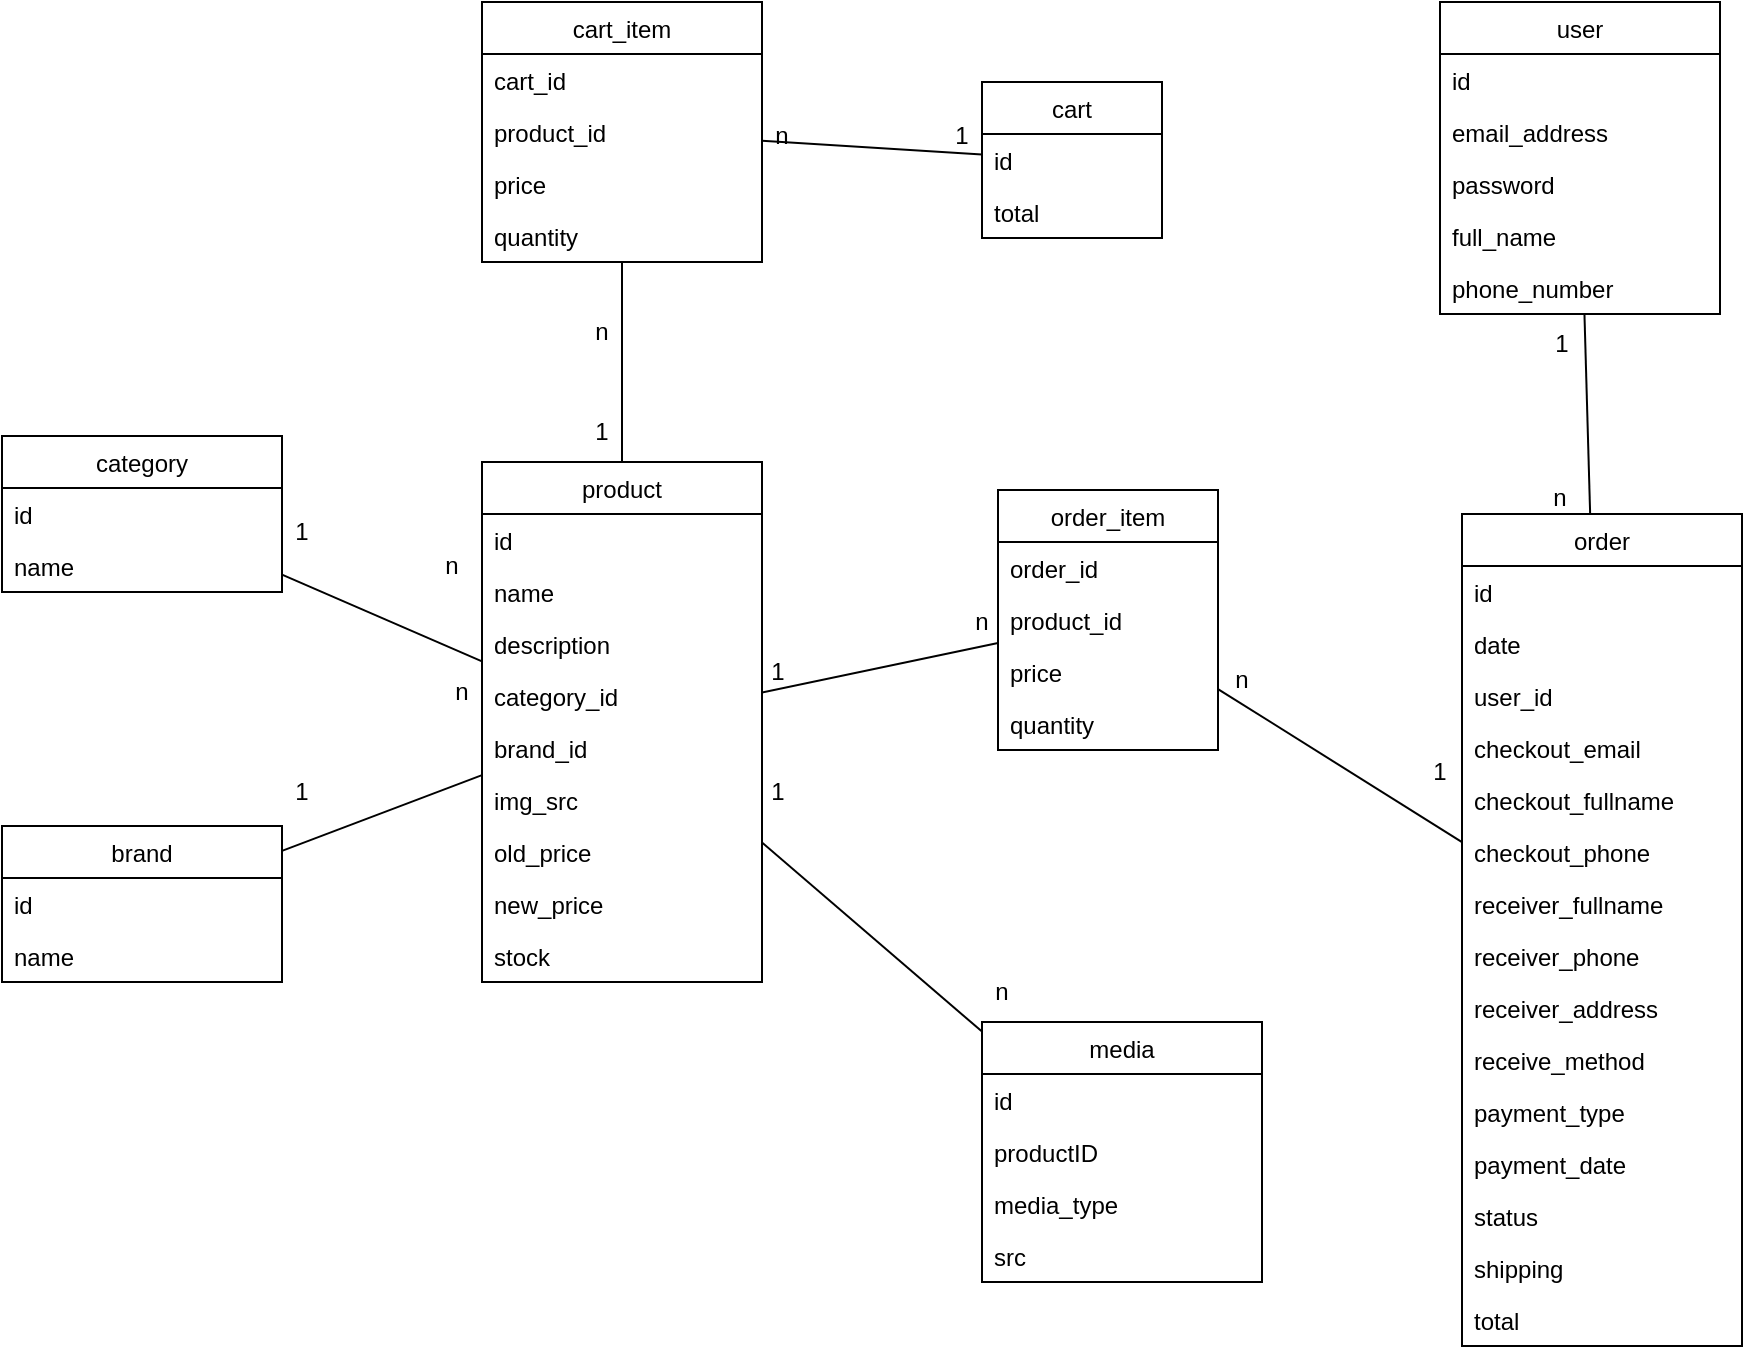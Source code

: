 <mxfile version="20.8.3" type="device"><diagram id="R2lEEEUBdFMjLlhIrx00" name="Page-1"><mxGraphModel dx="1674" dy="699" grid="1" gridSize="10" guides="1" tooltips="1" connect="1" arrows="1" fold="1" page="1" pageScale="1" pageWidth="850" pageHeight="1100" math="0" shadow="0" extFonts="Permanent Marker^https://fonts.googleapis.com/css?family=Permanent+Marker"><root><mxCell id="0"/><mxCell id="1" parent="0"/><mxCell id="AOIVRRmijabakBwPdSGe-1" value="user" style="swimlane;fontStyle=0;childLayout=stackLayout;horizontal=1;startSize=26;fillColor=none;horizontalStack=0;resizeParent=1;resizeParentMax=0;resizeLast=0;collapsible=1;marginBottom=0;" parent="1" vertex="1"><mxGeometry x="939" width="140" height="156" as="geometry"/></mxCell><mxCell id="AOIVRRmijabakBwPdSGe-2" value="id" style="text;strokeColor=none;fillColor=none;align=left;verticalAlign=top;spacingLeft=4;spacingRight=4;overflow=hidden;rotatable=0;points=[[0,0.5],[1,0.5]];portConstraint=eastwest;" parent="AOIVRRmijabakBwPdSGe-1" vertex="1"><mxGeometry y="26" width="140" height="26" as="geometry"/></mxCell><mxCell id="AOIVRRmijabakBwPdSGe-3" value="email_address&#10;" style="text;strokeColor=none;fillColor=none;align=left;verticalAlign=top;spacingLeft=4;spacingRight=4;overflow=hidden;rotatable=0;points=[[0,0.5],[1,0.5]];portConstraint=eastwest;" parent="AOIVRRmijabakBwPdSGe-1" vertex="1"><mxGeometry y="52" width="140" height="26" as="geometry"/></mxCell><mxCell id="AOIVRRmijabakBwPdSGe-4" value="password" style="text;strokeColor=none;fillColor=none;align=left;verticalAlign=top;spacingLeft=4;spacingRight=4;overflow=hidden;rotatable=0;points=[[0,0.5],[1,0.5]];portConstraint=eastwest;" parent="AOIVRRmijabakBwPdSGe-1" vertex="1"><mxGeometry y="78" width="140" height="26" as="geometry"/></mxCell><mxCell id="AOIVRRmijabakBwPdSGe-5" value="full_name" style="text;strokeColor=none;fillColor=none;align=left;verticalAlign=top;spacingLeft=4;spacingRight=4;overflow=hidden;rotatable=0;points=[[0,0.5],[1,0.5]];portConstraint=eastwest;" parent="AOIVRRmijabakBwPdSGe-1" vertex="1"><mxGeometry y="104" width="140" height="26" as="geometry"/></mxCell><mxCell id="AOIVRRmijabakBwPdSGe-6" value="phone_number" style="text;strokeColor=none;fillColor=none;align=left;verticalAlign=top;spacingLeft=4;spacingRight=4;overflow=hidden;rotatable=0;points=[[0,0.5],[1,0.5]];portConstraint=eastwest;" parent="AOIVRRmijabakBwPdSGe-1" vertex="1"><mxGeometry y="130" width="140" height="26" as="geometry"/></mxCell><mxCell id="AOIVRRmijabakBwPdSGe-7" value="cart_item" style="swimlane;fontStyle=0;childLayout=stackLayout;horizontal=1;startSize=26;fillColor=none;horizontalStack=0;resizeParent=1;resizeParentMax=0;resizeLast=0;collapsible=1;marginBottom=0;" parent="1" vertex="1"><mxGeometry x="460" width="140" height="130" as="geometry"/></mxCell><mxCell id="8pxvLYADwzIaKunSO1bJ-53" value="cart_id" style="text;strokeColor=none;fillColor=none;align=left;verticalAlign=top;spacingLeft=4;spacingRight=4;overflow=hidden;rotatable=0;points=[[0,0.5],[1,0.5]];portConstraint=eastwest;" parent="AOIVRRmijabakBwPdSGe-7" vertex="1"><mxGeometry y="26" width="140" height="26" as="geometry"/></mxCell><mxCell id="8pxvLYADwzIaKunSO1bJ-1" value="product_id" style="text;strokeColor=none;fillColor=none;align=left;verticalAlign=top;spacingLeft=4;spacingRight=4;overflow=hidden;rotatable=0;points=[[0,0.5],[1,0.5]];portConstraint=eastwest;" parent="AOIVRRmijabakBwPdSGe-7" vertex="1"><mxGeometry y="52" width="140" height="26" as="geometry"/></mxCell><mxCell id="8pxvLYADwzIaKunSO1bJ-2" value="price" style="text;strokeColor=none;fillColor=none;align=left;verticalAlign=top;spacingLeft=4;spacingRight=4;overflow=hidden;rotatable=0;points=[[0,0.5],[1,0.5]];portConstraint=eastwest;" parent="AOIVRRmijabakBwPdSGe-7" vertex="1"><mxGeometry y="78" width="140" height="26" as="geometry"/></mxCell><mxCell id="8pxvLYADwzIaKunSO1bJ-3" value="quantity" style="text;strokeColor=none;fillColor=none;align=left;verticalAlign=top;spacingLeft=4;spacingRight=4;overflow=hidden;rotatable=0;points=[[0,0.5],[1,0.5]];portConstraint=eastwest;" parent="AOIVRRmijabakBwPdSGe-7" vertex="1"><mxGeometry y="104" width="140" height="26" as="geometry"/></mxCell><mxCell id="8pxvLYADwzIaKunSO1bJ-4" value="cart" style="swimlane;fontStyle=0;childLayout=stackLayout;horizontal=1;startSize=26;fillColor=none;horizontalStack=0;resizeParent=1;resizeParentMax=0;resizeLast=0;collapsible=1;marginBottom=0;" parent="1" vertex="1"><mxGeometry x="710" y="40" width="90" height="78" as="geometry"/></mxCell><mxCell id="8pxvLYADwzIaKunSO1bJ-5" value="id" style="text;strokeColor=none;fillColor=none;align=left;verticalAlign=top;spacingLeft=4;spacingRight=4;overflow=hidden;rotatable=0;points=[[0,0.5],[1,0.5]];portConstraint=eastwest;" parent="8pxvLYADwzIaKunSO1bJ-4" vertex="1"><mxGeometry y="26" width="90" height="26" as="geometry"/></mxCell><mxCell id="jsJ63ZfzoqXF0xQyfhhA-46" value="total" style="text;strokeColor=none;fillColor=none;align=left;verticalAlign=top;spacingLeft=4;spacingRight=4;overflow=hidden;rotatable=0;points=[[0,0.5],[1,0.5]];portConstraint=eastwest;" parent="8pxvLYADwzIaKunSO1bJ-4" vertex="1"><mxGeometry y="52" width="90" height="26" as="geometry"/></mxCell><mxCell id="8pxvLYADwzIaKunSO1bJ-10" value="" style="endArrow=none;html=1;rounded=0;" parent="1" source="8pxvLYADwzIaKunSO1bJ-4" target="AOIVRRmijabakBwPdSGe-7" edge="1"><mxGeometry width="50" height="50" relative="1" as="geometry"><mxPoint x="550" y="410" as="sourcePoint"/><mxPoint x="600" y="360" as="targetPoint"/></mxGeometry></mxCell><mxCell id="8pxvLYADwzIaKunSO1bJ-11" value="n" style="text;html=1;strokeColor=none;fillColor=none;align=center;verticalAlign=middle;whiteSpace=wrap;rounded=0;" parent="1" vertex="1"><mxGeometry x="580" y="52" width="60" height="30" as="geometry"/></mxCell><mxCell id="8pxvLYADwzIaKunSO1bJ-12" value="1" style="text;html=1;strokeColor=none;fillColor=none;align=center;verticalAlign=middle;whiteSpace=wrap;rounded=0;" parent="1" vertex="1"><mxGeometry x="670" y="52" width="60" height="30" as="geometry"/></mxCell><mxCell id="8pxvLYADwzIaKunSO1bJ-13" value="product" style="swimlane;fontStyle=0;childLayout=stackLayout;horizontal=1;startSize=26;fillColor=none;horizontalStack=0;resizeParent=1;resizeParentMax=0;resizeLast=0;collapsible=1;marginBottom=0;" parent="1" vertex="1"><mxGeometry x="460" y="230" width="140" height="260" as="geometry"/></mxCell><mxCell id="8pxvLYADwzIaKunSO1bJ-14" value="id" style="text;strokeColor=none;fillColor=none;align=left;verticalAlign=top;spacingLeft=4;spacingRight=4;overflow=hidden;rotatable=0;points=[[0,0.5],[1,0.5]];portConstraint=eastwest;" parent="8pxvLYADwzIaKunSO1bJ-13" vertex="1"><mxGeometry y="26" width="140" height="26" as="geometry"/></mxCell><mxCell id="8pxvLYADwzIaKunSO1bJ-15" value="name" style="text;strokeColor=none;fillColor=none;align=left;verticalAlign=top;spacingLeft=4;spacingRight=4;overflow=hidden;rotatable=0;points=[[0,0.5],[1,0.5]];portConstraint=eastwest;" parent="8pxvLYADwzIaKunSO1bJ-13" vertex="1"><mxGeometry y="52" width="140" height="26" as="geometry"/></mxCell><mxCell id="8pxvLYADwzIaKunSO1bJ-16" value="description" style="text;strokeColor=none;fillColor=none;align=left;verticalAlign=top;spacingLeft=4;spacingRight=4;overflow=hidden;rotatable=0;points=[[0,0.5],[1,0.5]];portConstraint=eastwest;" parent="8pxvLYADwzIaKunSO1bJ-13" vertex="1"><mxGeometry y="78" width="140" height="26" as="geometry"/></mxCell><mxCell id="8pxvLYADwzIaKunSO1bJ-17" value="category_id" style="text;strokeColor=none;fillColor=none;align=left;verticalAlign=top;spacingLeft=4;spacingRight=4;overflow=hidden;rotatable=0;points=[[0,0.5],[1,0.5]];portConstraint=eastwest;" parent="8pxvLYADwzIaKunSO1bJ-13" vertex="1"><mxGeometry y="104" width="140" height="26" as="geometry"/></mxCell><mxCell id="8pxvLYADwzIaKunSO1bJ-18" value="brand_id" style="text;strokeColor=none;fillColor=none;align=left;verticalAlign=top;spacingLeft=4;spacingRight=4;overflow=hidden;rotatable=0;points=[[0,0.5],[1,0.5]];portConstraint=eastwest;" parent="8pxvLYADwzIaKunSO1bJ-13" vertex="1"><mxGeometry y="130" width="140" height="26" as="geometry"/></mxCell><mxCell id="8pxvLYADwzIaKunSO1bJ-19" value="img_src" style="text;strokeColor=none;fillColor=none;align=left;verticalAlign=top;spacingLeft=4;spacingRight=4;overflow=hidden;rotatable=0;points=[[0,0.5],[1,0.5]];portConstraint=eastwest;" parent="8pxvLYADwzIaKunSO1bJ-13" vertex="1"><mxGeometry y="156" width="140" height="26" as="geometry"/></mxCell><mxCell id="U6zArYhc6UA43MNWTHpg-2" value="old_price" style="text;strokeColor=none;fillColor=none;align=left;verticalAlign=top;spacingLeft=4;spacingRight=4;overflow=hidden;rotatable=0;points=[[0,0.5],[1,0.5]];portConstraint=eastwest;" parent="8pxvLYADwzIaKunSO1bJ-13" vertex="1"><mxGeometry y="182" width="140" height="26" as="geometry"/></mxCell><mxCell id="U6zArYhc6UA43MNWTHpg-1" value="new_price" style="text;strokeColor=none;fillColor=none;align=left;verticalAlign=top;spacingLeft=4;spacingRight=4;overflow=hidden;rotatable=0;points=[[0,0.5],[1,0.5]];portConstraint=eastwest;" parent="8pxvLYADwzIaKunSO1bJ-13" vertex="1"><mxGeometry y="208" width="140" height="26" as="geometry"/></mxCell><mxCell id="jaw4BqFdXXv8Pr4fRO-7-1" value="stock" style="text;strokeColor=none;fillColor=none;align=left;verticalAlign=top;spacingLeft=4;spacingRight=4;overflow=hidden;rotatable=0;points=[[0,0.5],[1,0.5]];portConstraint=eastwest;" parent="8pxvLYADwzIaKunSO1bJ-13" vertex="1"><mxGeometry y="234" width="140" height="26" as="geometry"/></mxCell><mxCell id="8pxvLYADwzIaKunSO1bJ-20" value="category" style="swimlane;fontStyle=0;childLayout=stackLayout;horizontal=1;startSize=26;fillColor=none;horizontalStack=0;resizeParent=1;resizeParentMax=0;resizeLast=0;collapsible=1;marginBottom=0;" parent="1" vertex="1"><mxGeometry x="220" y="217" width="140" height="78" as="geometry"/></mxCell><mxCell id="8pxvLYADwzIaKunSO1bJ-21" value="id" style="text;strokeColor=none;fillColor=none;align=left;verticalAlign=top;spacingLeft=4;spacingRight=4;overflow=hidden;rotatable=0;points=[[0,0.5],[1,0.5]];portConstraint=eastwest;" parent="8pxvLYADwzIaKunSO1bJ-20" vertex="1"><mxGeometry y="26" width="140" height="26" as="geometry"/></mxCell><mxCell id="8pxvLYADwzIaKunSO1bJ-22" value="name" style="text;strokeColor=none;fillColor=none;align=left;verticalAlign=top;spacingLeft=4;spacingRight=4;overflow=hidden;rotatable=0;points=[[0,0.5],[1,0.5]];portConstraint=eastwest;" parent="8pxvLYADwzIaKunSO1bJ-20" vertex="1"><mxGeometry y="52" width="140" height="26" as="geometry"/></mxCell><mxCell id="8pxvLYADwzIaKunSO1bJ-27" value="brand" style="swimlane;fontStyle=0;childLayout=stackLayout;horizontal=1;startSize=26;fillColor=none;horizontalStack=0;resizeParent=1;resizeParentMax=0;resizeLast=0;collapsible=1;marginBottom=0;" parent="1" vertex="1"><mxGeometry x="220" y="412" width="140" height="78" as="geometry"/></mxCell><mxCell id="8pxvLYADwzIaKunSO1bJ-28" value="id" style="text;strokeColor=none;fillColor=none;align=left;verticalAlign=top;spacingLeft=4;spacingRight=4;overflow=hidden;rotatable=0;points=[[0,0.5],[1,0.5]];portConstraint=eastwest;" parent="8pxvLYADwzIaKunSO1bJ-27" vertex="1"><mxGeometry y="26" width="140" height="26" as="geometry"/></mxCell><mxCell id="8pxvLYADwzIaKunSO1bJ-29" value="name" style="text;strokeColor=none;fillColor=none;align=left;verticalAlign=top;spacingLeft=4;spacingRight=4;overflow=hidden;rotatable=0;points=[[0,0.5],[1,0.5]];portConstraint=eastwest;" parent="8pxvLYADwzIaKunSO1bJ-27" vertex="1"><mxGeometry y="52" width="140" height="26" as="geometry"/></mxCell><mxCell id="8pxvLYADwzIaKunSO1bJ-34" value="" style="endArrow=none;html=1;rounded=0;" parent="1" source="8pxvLYADwzIaKunSO1bJ-13" target="AOIVRRmijabakBwPdSGe-7" edge="1"><mxGeometry width="50" height="50" relative="1" as="geometry"><mxPoint x="510" y="340" as="sourcePoint"/><mxPoint x="560" y="290" as="targetPoint"/></mxGeometry></mxCell><mxCell id="8pxvLYADwzIaKunSO1bJ-35" value="n" style="text;html=1;strokeColor=none;fillColor=none;align=center;verticalAlign=middle;whiteSpace=wrap;rounded=0;" parent="1" vertex="1"><mxGeometry x="490" y="150" width="60" height="30" as="geometry"/></mxCell><mxCell id="8pxvLYADwzIaKunSO1bJ-36" value="1" style="text;html=1;strokeColor=none;fillColor=none;align=center;verticalAlign=middle;whiteSpace=wrap;rounded=0;" parent="1" vertex="1"><mxGeometry x="490" y="200" width="60" height="30" as="geometry"/></mxCell><mxCell id="8pxvLYADwzIaKunSO1bJ-39" value="" style="endArrow=none;html=1;rounded=0;" parent="1" source="8pxvLYADwzIaKunSO1bJ-13" target="8pxvLYADwzIaKunSO1bJ-20" edge="1"><mxGeometry width="50" height="50" relative="1" as="geometry"><mxPoint x="510" y="340" as="sourcePoint"/><mxPoint x="560" y="290" as="targetPoint"/></mxGeometry></mxCell><mxCell id="8pxvLYADwzIaKunSO1bJ-40" value="1" style="text;html=1;strokeColor=none;fillColor=none;align=center;verticalAlign=middle;whiteSpace=wrap;rounded=0;" parent="1" vertex="1"><mxGeometry x="340" y="250" width="60" height="30" as="geometry"/></mxCell><mxCell id="8pxvLYADwzIaKunSO1bJ-41" value="n" style="text;html=1;strokeColor=none;fillColor=none;align=center;verticalAlign=middle;whiteSpace=wrap;rounded=0;" parent="1" vertex="1"><mxGeometry x="415" y="267" width="60" height="30" as="geometry"/></mxCell><mxCell id="8pxvLYADwzIaKunSO1bJ-43" value="n" style="text;html=1;strokeColor=none;fillColor=none;align=center;verticalAlign=middle;whiteSpace=wrap;rounded=0;" parent="1" vertex="1"><mxGeometry x="420" y="330" width="60" height="30" as="geometry"/></mxCell><mxCell id="8pxvLYADwzIaKunSO1bJ-47" value="" style="endArrow=none;html=1;rounded=0;" parent="1" source="8pxvLYADwzIaKunSO1bJ-13" target="8pxvLYADwzIaKunSO1bJ-27" edge="1"><mxGeometry width="50" height="50" relative="1" as="geometry"><mxPoint x="510" y="340" as="sourcePoint"/><mxPoint x="560" y="290" as="targetPoint"/></mxGeometry></mxCell><mxCell id="8pxvLYADwzIaKunSO1bJ-48" value="1" style="text;html=1;strokeColor=none;fillColor=none;align=center;verticalAlign=middle;whiteSpace=wrap;rounded=0;" parent="1" vertex="1"><mxGeometry x="340" y="380" width="60" height="30" as="geometry"/></mxCell><mxCell id="jsJ63ZfzoqXF0xQyfhhA-1" value="order_item" style="swimlane;fontStyle=0;childLayout=stackLayout;horizontal=1;startSize=26;fillColor=none;horizontalStack=0;resizeParent=1;resizeParentMax=0;resizeLast=0;collapsible=1;marginBottom=0;" parent="1" vertex="1"><mxGeometry x="718" y="244" width="110" height="130" as="geometry"/></mxCell><mxCell id="jsJ63ZfzoqXF0xQyfhhA-3" value="order_id" style="text;strokeColor=none;fillColor=none;align=left;verticalAlign=top;spacingLeft=4;spacingRight=4;overflow=hidden;rotatable=0;points=[[0,0.5],[1,0.5]];portConstraint=eastwest;" parent="jsJ63ZfzoqXF0xQyfhhA-1" vertex="1"><mxGeometry y="26" width="110" height="26" as="geometry"/></mxCell><mxCell id="jsJ63ZfzoqXF0xQyfhhA-4" value="product_id" style="text;strokeColor=none;fillColor=none;align=left;verticalAlign=top;spacingLeft=4;spacingRight=4;overflow=hidden;rotatable=0;points=[[0,0.5],[1,0.5]];portConstraint=eastwest;" parent="jsJ63ZfzoqXF0xQyfhhA-1" vertex="1"><mxGeometry y="52" width="110" height="26" as="geometry"/></mxCell><mxCell id="jsJ63ZfzoqXF0xQyfhhA-5" value="price" style="text;strokeColor=none;fillColor=none;align=left;verticalAlign=top;spacingLeft=4;spacingRight=4;overflow=hidden;rotatable=0;points=[[0,0.5],[1,0.5]];portConstraint=eastwest;" parent="jsJ63ZfzoqXF0xQyfhhA-1" vertex="1"><mxGeometry y="78" width="110" height="26" as="geometry"/></mxCell><mxCell id="jsJ63ZfzoqXF0xQyfhhA-6" value="quantity" style="text;strokeColor=none;fillColor=none;align=left;verticalAlign=top;spacingLeft=4;spacingRight=4;overflow=hidden;rotatable=0;points=[[0,0.5],[1,0.5]];portConstraint=eastwest;" parent="jsJ63ZfzoqXF0xQyfhhA-1" vertex="1"><mxGeometry y="104" width="110" height="26" as="geometry"/></mxCell><mxCell id="jsJ63ZfzoqXF0xQyfhhA-17" value="order" style="swimlane;fontStyle=0;childLayout=stackLayout;horizontal=1;startSize=26;fillColor=none;horizontalStack=0;resizeParent=1;resizeParentMax=0;resizeLast=0;collapsible=1;marginBottom=0;" parent="1" vertex="1"><mxGeometry x="950" y="256" width="140" height="416" as="geometry"/></mxCell><mxCell id="jsJ63ZfzoqXF0xQyfhhA-18" value="id" style="text;strokeColor=none;fillColor=none;align=left;verticalAlign=top;spacingLeft=4;spacingRight=4;overflow=hidden;rotatable=0;points=[[0,0.5],[1,0.5]];portConstraint=eastwest;" parent="jsJ63ZfzoqXF0xQyfhhA-17" vertex="1"><mxGeometry y="26" width="140" height="26" as="geometry"/></mxCell><mxCell id="FTv2YiAl2puJS5NYH7Ny-1" value="date" style="text;strokeColor=none;fillColor=none;align=left;verticalAlign=top;spacingLeft=4;spacingRight=4;overflow=hidden;rotatable=0;points=[[0,0.5],[1,0.5]];portConstraint=eastwest;" vertex="1" parent="jsJ63ZfzoqXF0xQyfhhA-17"><mxGeometry y="52" width="140" height="26" as="geometry"/></mxCell><mxCell id="jsJ63ZfzoqXF0xQyfhhA-19" value="user_id" style="text;strokeColor=none;fillColor=none;align=left;verticalAlign=top;spacingLeft=4;spacingRight=4;overflow=hidden;rotatable=0;points=[[0,0.5],[1,0.5]];portConstraint=eastwest;" parent="jsJ63ZfzoqXF0xQyfhhA-17" vertex="1"><mxGeometry y="78" width="140" height="26" as="geometry"/></mxCell><mxCell id="U6zArYhc6UA43MNWTHpg-3" value="checkout_email" style="text;strokeColor=none;fillColor=none;align=left;verticalAlign=top;spacingLeft=4;spacingRight=4;overflow=hidden;rotatable=0;points=[[0,0.5],[1,0.5]];portConstraint=eastwest;" parent="jsJ63ZfzoqXF0xQyfhhA-17" vertex="1"><mxGeometry y="104" width="140" height="26" as="geometry"/></mxCell><mxCell id="U6zArYhc6UA43MNWTHpg-4" value="checkout_fullname" style="text;strokeColor=none;fillColor=none;align=left;verticalAlign=top;spacingLeft=4;spacingRight=4;overflow=hidden;rotatable=0;points=[[0,0.5],[1,0.5]];portConstraint=eastwest;" parent="jsJ63ZfzoqXF0xQyfhhA-17" vertex="1"><mxGeometry y="130" width="140" height="26" as="geometry"/></mxCell><mxCell id="U6zArYhc6UA43MNWTHpg-6" value="checkout_phone" style="text;strokeColor=none;fillColor=none;align=left;verticalAlign=top;spacingLeft=4;spacingRight=4;overflow=hidden;rotatable=0;points=[[0,0.5],[1,0.5]];portConstraint=eastwest;" parent="jsJ63ZfzoqXF0xQyfhhA-17" vertex="1"><mxGeometry y="156" width="140" height="26" as="geometry"/></mxCell><mxCell id="U6zArYhc6UA43MNWTHpg-7" value="receiver_fullname" style="text;strokeColor=none;fillColor=none;align=left;verticalAlign=top;spacingLeft=4;spacingRight=4;overflow=hidden;rotatable=0;points=[[0,0.5],[1,0.5]];portConstraint=eastwest;" parent="jsJ63ZfzoqXF0xQyfhhA-17" vertex="1"><mxGeometry y="182" width="140" height="26" as="geometry"/></mxCell><mxCell id="U6zArYhc6UA43MNWTHpg-9" value="receiver_phone" style="text;strokeColor=none;fillColor=none;align=left;verticalAlign=top;spacingLeft=4;spacingRight=4;overflow=hidden;rotatable=0;points=[[0,0.5],[1,0.5]];portConstraint=eastwest;" parent="jsJ63ZfzoqXF0xQyfhhA-17" vertex="1"><mxGeometry y="208" width="140" height="26" as="geometry"/></mxCell><mxCell id="U6zArYhc6UA43MNWTHpg-10" value="receiver_address" style="text;strokeColor=none;fillColor=none;align=left;verticalAlign=top;spacingLeft=4;spacingRight=4;overflow=hidden;rotatable=0;points=[[0,0.5],[1,0.5]];portConstraint=eastwest;" parent="jsJ63ZfzoqXF0xQyfhhA-17" vertex="1"><mxGeometry y="234" width="140" height="26" as="geometry"/></mxCell><mxCell id="U6zArYhc6UA43MNWTHpg-11" value="receive_method" style="text;strokeColor=none;fillColor=none;align=left;verticalAlign=top;spacingLeft=4;spacingRight=4;overflow=hidden;rotatable=0;points=[[0,0.5],[1,0.5]];portConstraint=eastwest;" parent="jsJ63ZfzoqXF0xQyfhhA-17" vertex="1"><mxGeometry y="260" width="140" height="26" as="geometry"/></mxCell><mxCell id="39eofw5MTWh6MP7K-kb--1" value="payment_type" style="text;strokeColor=none;fillColor=none;align=left;verticalAlign=top;spacingLeft=4;spacingRight=4;overflow=hidden;rotatable=0;points=[[0,0.5],[1,0.5]];portConstraint=eastwest;" parent="jsJ63ZfzoqXF0xQyfhhA-17" vertex="1"><mxGeometry y="286" width="140" height="26" as="geometry"/></mxCell><mxCell id="FTv2YiAl2puJS5NYH7Ny-2" value="payment_date" style="text;strokeColor=none;fillColor=none;align=left;verticalAlign=top;spacingLeft=4;spacingRight=4;overflow=hidden;rotatable=0;points=[[0,0.5],[1,0.5]];portConstraint=eastwest;" vertex="1" parent="jsJ63ZfzoqXF0xQyfhhA-17"><mxGeometry y="312" width="140" height="26" as="geometry"/></mxCell><mxCell id="jsJ63ZfzoqXF0xQyfhhA-44" value="status" style="text;strokeColor=none;fillColor=none;align=left;verticalAlign=top;spacingLeft=4;spacingRight=4;overflow=hidden;rotatable=0;points=[[0,0.5],[1,0.5]];portConstraint=eastwest;" parent="jsJ63ZfzoqXF0xQyfhhA-17" vertex="1"><mxGeometry y="338" width="140" height="26" as="geometry"/></mxCell><mxCell id="39eofw5MTWh6MP7K-kb--2" value="shipping" style="text;strokeColor=none;fillColor=none;align=left;verticalAlign=top;spacingLeft=4;spacingRight=4;overflow=hidden;rotatable=0;points=[[0,0.5],[1,0.5]];portConstraint=eastwest;" parent="jsJ63ZfzoqXF0xQyfhhA-17" vertex="1"><mxGeometry y="364" width="140" height="26" as="geometry"/></mxCell><mxCell id="jsJ63ZfzoqXF0xQyfhhA-23" value="total" style="text;strokeColor=none;fillColor=none;align=left;verticalAlign=top;spacingLeft=4;spacingRight=4;overflow=hidden;rotatable=0;points=[[0,0.5],[1,0.5]];portConstraint=eastwest;" parent="jsJ63ZfzoqXF0xQyfhhA-17" vertex="1"><mxGeometry y="390" width="140" height="26" as="geometry"/></mxCell><mxCell id="jsJ63ZfzoqXF0xQyfhhA-28" value="" style="endArrow=none;html=1;rounded=0;" parent="1" source="jsJ63ZfzoqXF0xQyfhhA-1" target="8pxvLYADwzIaKunSO1bJ-13" edge="1"><mxGeometry width="50" height="50" relative="1" as="geometry"><mxPoint x="718" y="329.999" as="sourcePoint"/><mxPoint x="588" y="330.481" as="targetPoint"/></mxGeometry></mxCell><mxCell id="jsJ63ZfzoqXF0xQyfhhA-29" value="" style="endArrow=none;html=1;rounded=0;" parent="1" source="jsJ63ZfzoqXF0xQyfhhA-17" target="jsJ63ZfzoqXF0xQyfhhA-1" edge="1"><mxGeometry width="50" height="50" relative="1" as="geometry"><mxPoint x="1000" y="98.259" as="sourcePoint"/><mxPoint x="870" y="98.741" as="targetPoint"/></mxGeometry></mxCell><mxCell id="jsJ63ZfzoqXF0xQyfhhA-31" value="n" style="text;html=1;strokeColor=none;fillColor=none;align=center;verticalAlign=middle;whiteSpace=wrap;rounded=0;" parent="1" vertex="1"><mxGeometry x="680" y="295" width="60" height="30" as="geometry"/></mxCell><mxCell id="jsJ63ZfzoqXF0xQyfhhA-32" value="1" style="text;html=1;strokeColor=none;fillColor=none;align=center;verticalAlign=middle;whiteSpace=wrap;rounded=0;" parent="1" vertex="1"><mxGeometry x="578" y="320" width="60" height="30" as="geometry"/></mxCell><mxCell id="jsJ63ZfzoqXF0xQyfhhA-33" value="1" style="text;html=1;strokeColor=none;fillColor=none;align=center;verticalAlign=middle;whiteSpace=wrap;rounded=0;" parent="1" vertex="1"><mxGeometry x="909" y="370" width="60" height="30" as="geometry"/></mxCell><mxCell id="jsJ63ZfzoqXF0xQyfhhA-34" value="n" style="text;html=1;strokeColor=none;fillColor=none;align=center;verticalAlign=middle;whiteSpace=wrap;rounded=0;" parent="1" vertex="1"><mxGeometry x="810" y="324" width="60" height="30" as="geometry"/></mxCell><mxCell id="jsJ63ZfzoqXF0xQyfhhA-35" value="" style="endArrow=none;html=1;rounded=0;" parent="1" source="AOIVRRmijabakBwPdSGe-1" target="jsJ63ZfzoqXF0xQyfhhA-17" edge="1"><mxGeometry width="50" height="50" relative="1" as="geometry"><mxPoint x="1185" y="331.767" as="sourcePoint"/><mxPoint x="1070" y="331.233" as="targetPoint"/></mxGeometry></mxCell><mxCell id="jsJ63ZfzoqXF0xQyfhhA-37" value="1" style="text;html=1;strokeColor=none;fillColor=none;align=center;verticalAlign=middle;whiteSpace=wrap;rounded=0;" parent="1" vertex="1"><mxGeometry x="970" y="156" width="60" height="30" as="geometry"/></mxCell><mxCell id="jsJ63ZfzoqXF0xQyfhhA-38" value="n" style="text;html=1;strokeColor=none;fillColor=none;align=center;verticalAlign=middle;whiteSpace=wrap;rounded=0;" parent="1" vertex="1"><mxGeometry x="969" y="233" width="60" height="30" as="geometry"/></mxCell><mxCell id="Qgr1VT6FwkLC-1IUiA-q-1" value="media" style="swimlane;fontStyle=0;childLayout=stackLayout;horizontal=1;startSize=26;fillColor=none;horizontalStack=0;resizeParent=1;resizeParentMax=0;resizeLast=0;collapsible=1;marginBottom=0;" parent="1" vertex="1"><mxGeometry x="710" y="510" width="140" height="130" as="geometry"/></mxCell><mxCell id="Qgr1VT6FwkLC-1IUiA-q-2" value="id" style="text;strokeColor=none;fillColor=none;align=left;verticalAlign=top;spacingLeft=4;spacingRight=4;overflow=hidden;rotatable=0;points=[[0,0.5],[1,0.5]];portConstraint=eastwest;" parent="Qgr1VT6FwkLC-1IUiA-q-1" vertex="1"><mxGeometry y="26" width="140" height="26" as="geometry"/></mxCell><mxCell id="Qgr1VT6FwkLC-1IUiA-q-8" value="productID" style="text;strokeColor=none;fillColor=none;align=left;verticalAlign=top;spacingLeft=4;spacingRight=4;overflow=hidden;rotatable=0;points=[[0,0.5],[1,0.5]];portConstraint=eastwest;" parent="Qgr1VT6FwkLC-1IUiA-q-1" vertex="1"><mxGeometry y="52" width="140" height="26" as="geometry"/></mxCell><mxCell id="Qgr1VT6FwkLC-1IUiA-q-3" value="media_type" style="text;strokeColor=none;fillColor=none;align=left;verticalAlign=top;spacingLeft=4;spacingRight=4;overflow=hidden;rotatable=0;points=[[0,0.5],[1,0.5]];portConstraint=eastwest;" parent="Qgr1VT6FwkLC-1IUiA-q-1" vertex="1"><mxGeometry y="78" width="140" height="26" as="geometry"/></mxCell><mxCell id="Qgr1VT6FwkLC-1IUiA-q-4" value="src" style="text;strokeColor=none;fillColor=none;align=left;verticalAlign=top;spacingLeft=4;spacingRight=4;overflow=hidden;rotatable=0;points=[[0,0.5],[1,0.5]];portConstraint=eastwest;" parent="Qgr1VT6FwkLC-1IUiA-q-1" vertex="1"><mxGeometry y="104" width="140" height="26" as="geometry"/></mxCell><mxCell id="Qgr1VT6FwkLC-1IUiA-q-5" value="" style="endArrow=none;html=1;rounded=0;" parent="1" source="8pxvLYADwzIaKunSO1bJ-13" target="Qgr1VT6FwkLC-1IUiA-q-1" edge="1"><mxGeometry width="50" height="50" relative="1" as="geometry"><mxPoint x="470" y="378.125" as="sourcePoint"/><mxPoint x="370" y="426.875" as="targetPoint"/></mxGeometry></mxCell><mxCell id="Qgr1VT6FwkLC-1IUiA-q-6" value="1" style="text;html=1;strokeColor=none;fillColor=none;align=center;verticalAlign=middle;whiteSpace=wrap;rounded=0;" parent="1" vertex="1"><mxGeometry x="578" y="380" width="60" height="30" as="geometry"/></mxCell><mxCell id="Qgr1VT6FwkLC-1IUiA-q-7" value="n" style="text;html=1;strokeColor=none;fillColor=none;align=center;verticalAlign=middle;whiteSpace=wrap;rounded=0;" parent="1" vertex="1"><mxGeometry x="690" y="480" width="60" height="30" as="geometry"/></mxCell></root></mxGraphModel></diagram></mxfile>